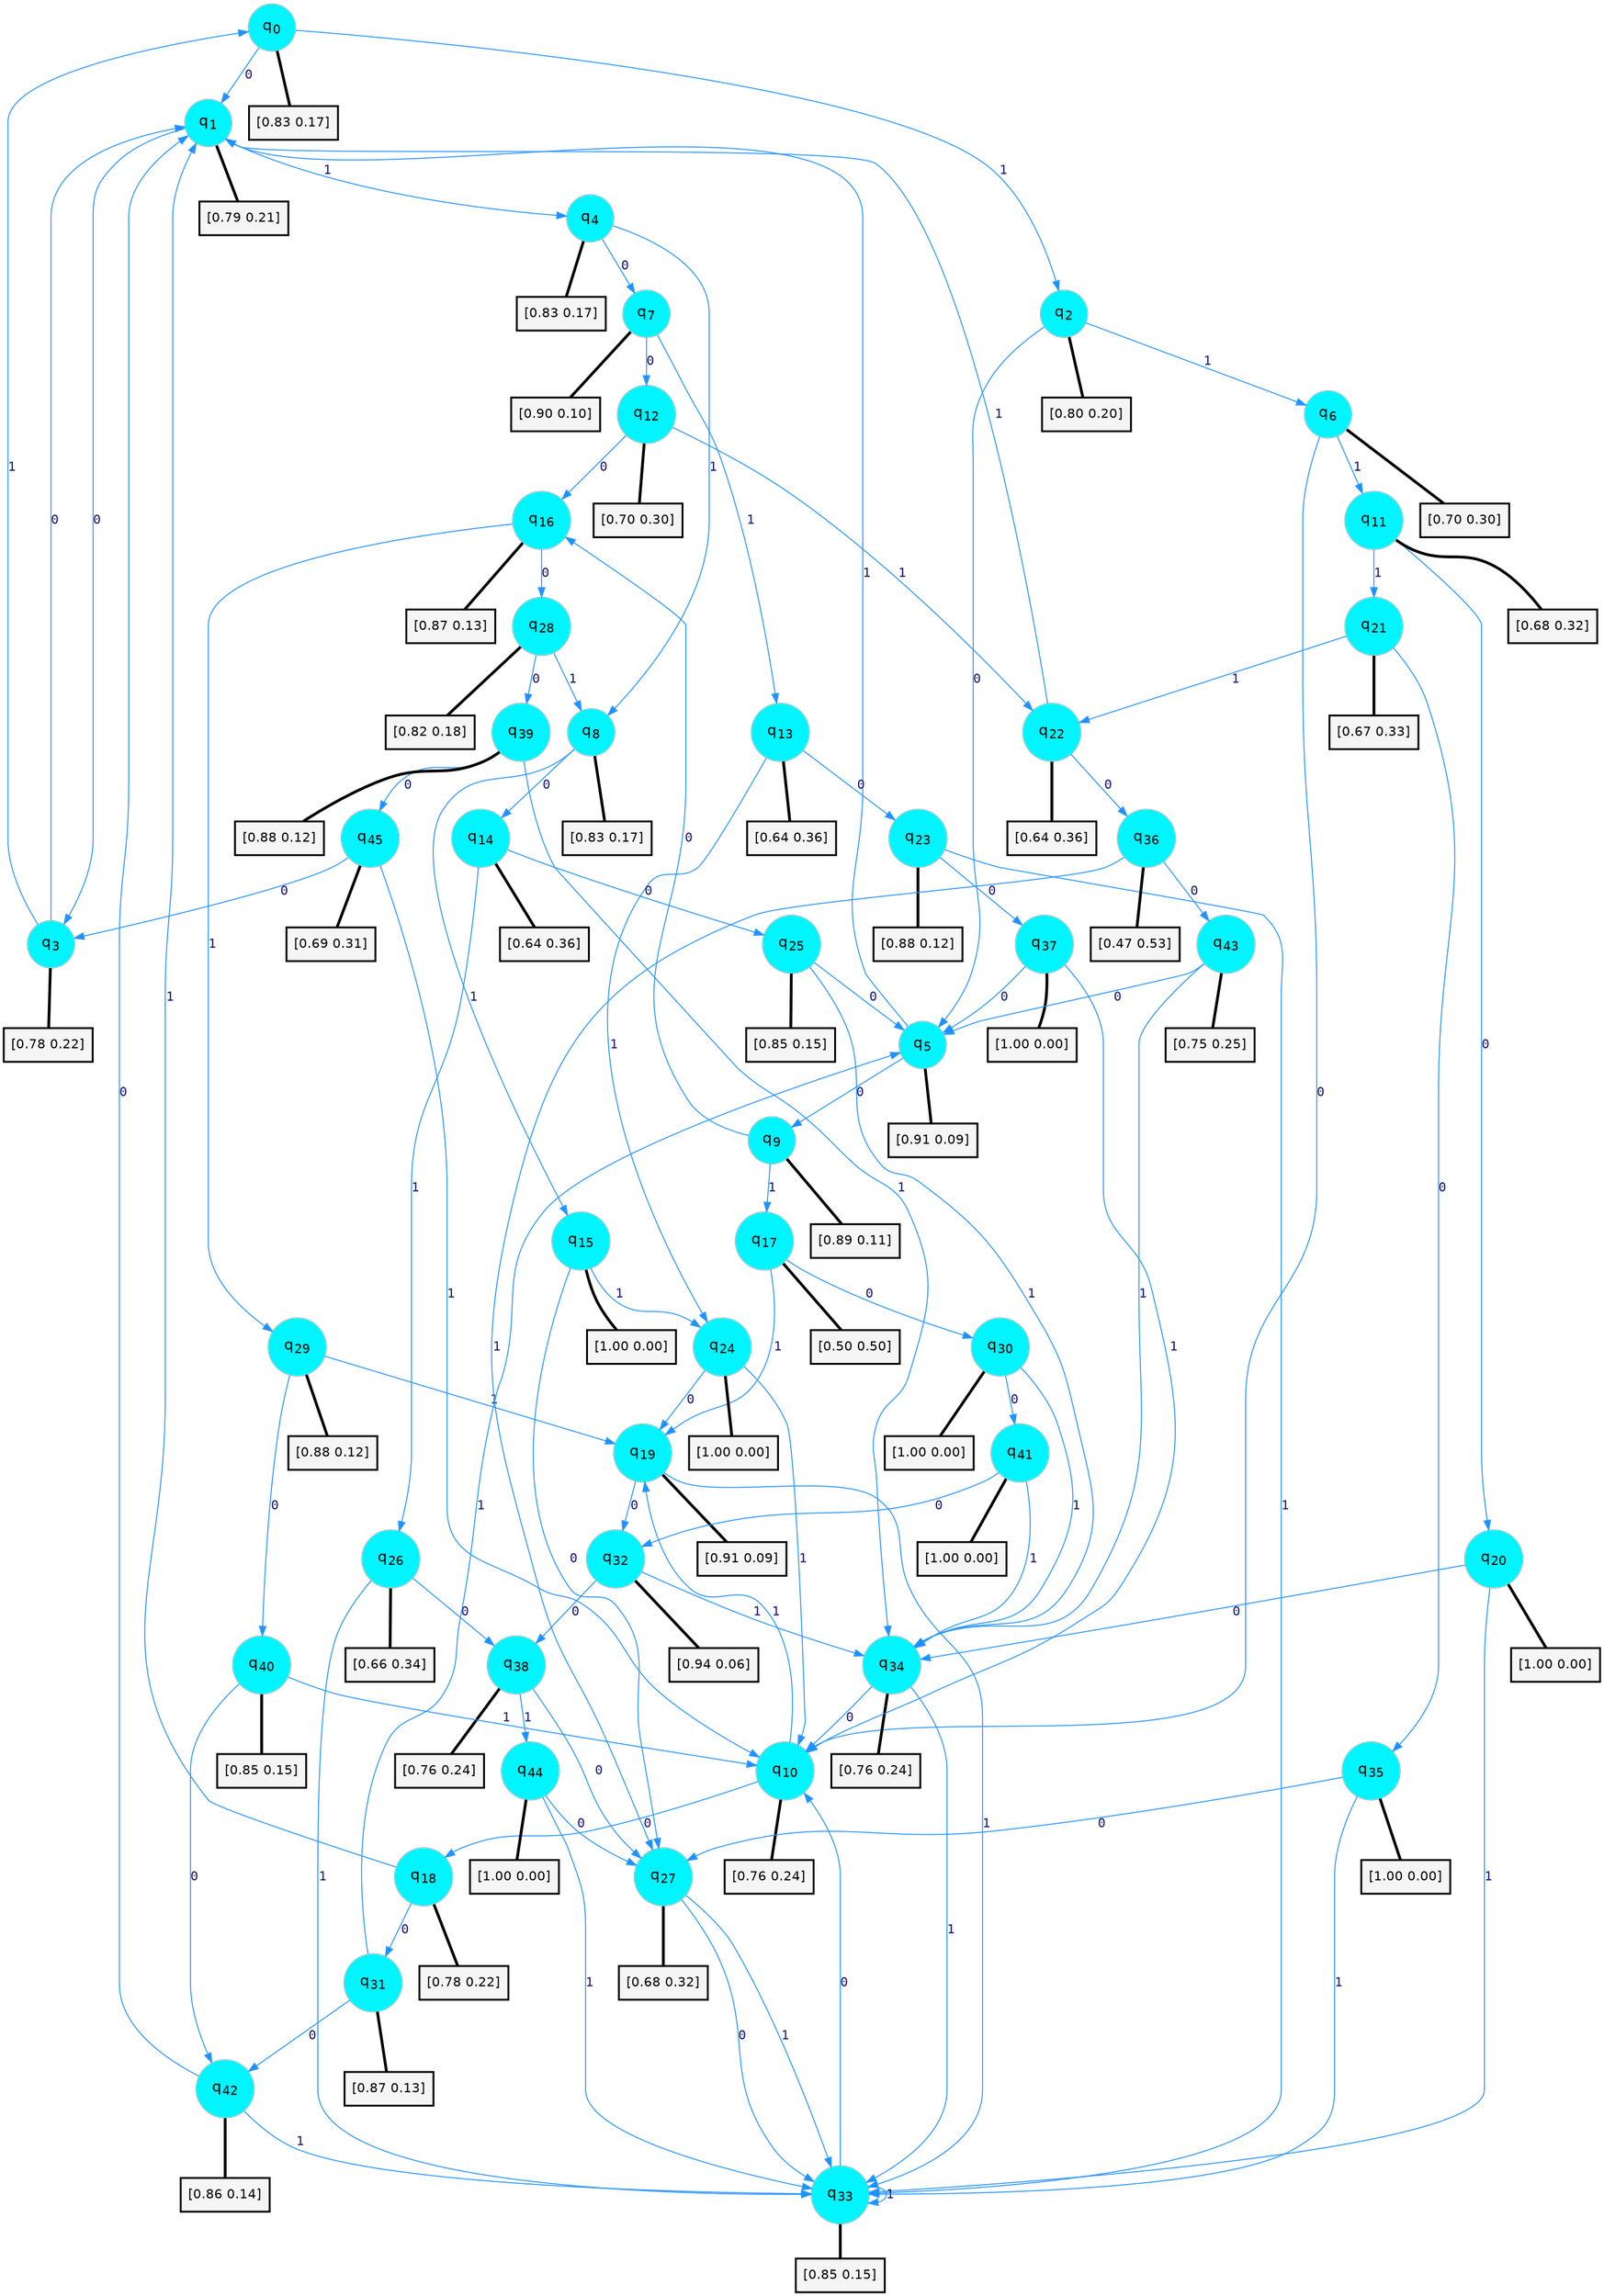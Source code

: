 digraph G {
graph [
bgcolor=transparent, dpi=300, rankdir=TD, size="40,25"];
node [
color=gray, fillcolor=turquoise1, fontcolor=black, fontname=Helvetica, fontsize=16, fontweight=bold, shape=circle, style=filled];
edge [
arrowsize=1, color=dodgerblue1, fontcolor=midnightblue, fontname=courier, fontweight=bold, penwidth=1, style=solid, weight=20];
0[label=<q<SUB>0</SUB>>];
1[label=<q<SUB>1</SUB>>];
2[label=<q<SUB>2</SUB>>];
3[label=<q<SUB>3</SUB>>];
4[label=<q<SUB>4</SUB>>];
5[label=<q<SUB>5</SUB>>];
6[label=<q<SUB>6</SUB>>];
7[label=<q<SUB>7</SUB>>];
8[label=<q<SUB>8</SUB>>];
9[label=<q<SUB>9</SUB>>];
10[label=<q<SUB>10</SUB>>];
11[label=<q<SUB>11</SUB>>];
12[label=<q<SUB>12</SUB>>];
13[label=<q<SUB>13</SUB>>];
14[label=<q<SUB>14</SUB>>];
15[label=<q<SUB>15</SUB>>];
16[label=<q<SUB>16</SUB>>];
17[label=<q<SUB>17</SUB>>];
18[label=<q<SUB>18</SUB>>];
19[label=<q<SUB>19</SUB>>];
20[label=<q<SUB>20</SUB>>];
21[label=<q<SUB>21</SUB>>];
22[label=<q<SUB>22</SUB>>];
23[label=<q<SUB>23</SUB>>];
24[label=<q<SUB>24</SUB>>];
25[label=<q<SUB>25</SUB>>];
26[label=<q<SUB>26</SUB>>];
27[label=<q<SUB>27</SUB>>];
28[label=<q<SUB>28</SUB>>];
29[label=<q<SUB>29</SUB>>];
30[label=<q<SUB>30</SUB>>];
31[label=<q<SUB>31</SUB>>];
32[label=<q<SUB>32</SUB>>];
33[label=<q<SUB>33</SUB>>];
34[label=<q<SUB>34</SUB>>];
35[label=<q<SUB>35</SUB>>];
36[label=<q<SUB>36</SUB>>];
37[label=<q<SUB>37</SUB>>];
38[label=<q<SUB>38</SUB>>];
39[label=<q<SUB>39</SUB>>];
40[label=<q<SUB>40</SUB>>];
41[label=<q<SUB>41</SUB>>];
42[label=<q<SUB>42</SUB>>];
43[label=<q<SUB>43</SUB>>];
44[label=<q<SUB>44</SUB>>];
45[label=<q<SUB>45</SUB>>];
46[label="[0.83 0.17]", shape=box,fontcolor=black, fontname=Helvetica, fontsize=14, penwidth=2, fillcolor=whitesmoke,color=black];
47[label="[0.79 0.21]", shape=box,fontcolor=black, fontname=Helvetica, fontsize=14, penwidth=2, fillcolor=whitesmoke,color=black];
48[label="[0.80 0.20]", shape=box,fontcolor=black, fontname=Helvetica, fontsize=14, penwidth=2, fillcolor=whitesmoke,color=black];
49[label="[0.78 0.22]", shape=box,fontcolor=black, fontname=Helvetica, fontsize=14, penwidth=2, fillcolor=whitesmoke,color=black];
50[label="[0.83 0.17]", shape=box,fontcolor=black, fontname=Helvetica, fontsize=14, penwidth=2, fillcolor=whitesmoke,color=black];
51[label="[0.91 0.09]", shape=box,fontcolor=black, fontname=Helvetica, fontsize=14, penwidth=2, fillcolor=whitesmoke,color=black];
52[label="[0.70 0.30]", shape=box,fontcolor=black, fontname=Helvetica, fontsize=14, penwidth=2, fillcolor=whitesmoke,color=black];
53[label="[0.90 0.10]", shape=box,fontcolor=black, fontname=Helvetica, fontsize=14, penwidth=2, fillcolor=whitesmoke,color=black];
54[label="[0.83 0.17]", shape=box,fontcolor=black, fontname=Helvetica, fontsize=14, penwidth=2, fillcolor=whitesmoke,color=black];
55[label="[0.89 0.11]", shape=box,fontcolor=black, fontname=Helvetica, fontsize=14, penwidth=2, fillcolor=whitesmoke,color=black];
56[label="[0.76 0.24]", shape=box,fontcolor=black, fontname=Helvetica, fontsize=14, penwidth=2, fillcolor=whitesmoke,color=black];
57[label="[0.68 0.32]", shape=box,fontcolor=black, fontname=Helvetica, fontsize=14, penwidth=2, fillcolor=whitesmoke,color=black];
58[label="[0.70 0.30]", shape=box,fontcolor=black, fontname=Helvetica, fontsize=14, penwidth=2, fillcolor=whitesmoke,color=black];
59[label="[0.64 0.36]", shape=box,fontcolor=black, fontname=Helvetica, fontsize=14, penwidth=2, fillcolor=whitesmoke,color=black];
60[label="[0.64 0.36]", shape=box,fontcolor=black, fontname=Helvetica, fontsize=14, penwidth=2, fillcolor=whitesmoke,color=black];
61[label="[1.00 0.00]", shape=box,fontcolor=black, fontname=Helvetica, fontsize=14, penwidth=2, fillcolor=whitesmoke,color=black];
62[label="[0.87 0.13]", shape=box,fontcolor=black, fontname=Helvetica, fontsize=14, penwidth=2, fillcolor=whitesmoke,color=black];
63[label="[0.50 0.50]", shape=box,fontcolor=black, fontname=Helvetica, fontsize=14, penwidth=2, fillcolor=whitesmoke,color=black];
64[label="[0.78 0.22]", shape=box,fontcolor=black, fontname=Helvetica, fontsize=14, penwidth=2, fillcolor=whitesmoke,color=black];
65[label="[0.91 0.09]", shape=box,fontcolor=black, fontname=Helvetica, fontsize=14, penwidth=2, fillcolor=whitesmoke,color=black];
66[label="[1.00 0.00]", shape=box,fontcolor=black, fontname=Helvetica, fontsize=14, penwidth=2, fillcolor=whitesmoke,color=black];
67[label="[0.67 0.33]", shape=box,fontcolor=black, fontname=Helvetica, fontsize=14, penwidth=2, fillcolor=whitesmoke,color=black];
68[label="[0.64 0.36]", shape=box,fontcolor=black, fontname=Helvetica, fontsize=14, penwidth=2, fillcolor=whitesmoke,color=black];
69[label="[0.88 0.12]", shape=box,fontcolor=black, fontname=Helvetica, fontsize=14, penwidth=2, fillcolor=whitesmoke,color=black];
70[label="[1.00 0.00]", shape=box,fontcolor=black, fontname=Helvetica, fontsize=14, penwidth=2, fillcolor=whitesmoke,color=black];
71[label="[0.85 0.15]", shape=box,fontcolor=black, fontname=Helvetica, fontsize=14, penwidth=2, fillcolor=whitesmoke,color=black];
72[label="[0.66 0.34]", shape=box,fontcolor=black, fontname=Helvetica, fontsize=14, penwidth=2, fillcolor=whitesmoke,color=black];
73[label="[0.68 0.32]", shape=box,fontcolor=black, fontname=Helvetica, fontsize=14, penwidth=2, fillcolor=whitesmoke,color=black];
74[label="[0.82 0.18]", shape=box,fontcolor=black, fontname=Helvetica, fontsize=14, penwidth=2, fillcolor=whitesmoke,color=black];
75[label="[0.88 0.12]", shape=box,fontcolor=black, fontname=Helvetica, fontsize=14, penwidth=2, fillcolor=whitesmoke,color=black];
76[label="[1.00 0.00]", shape=box,fontcolor=black, fontname=Helvetica, fontsize=14, penwidth=2, fillcolor=whitesmoke,color=black];
77[label="[0.87 0.13]", shape=box,fontcolor=black, fontname=Helvetica, fontsize=14, penwidth=2, fillcolor=whitesmoke,color=black];
78[label="[0.94 0.06]", shape=box,fontcolor=black, fontname=Helvetica, fontsize=14, penwidth=2, fillcolor=whitesmoke,color=black];
79[label="[0.85 0.15]", shape=box,fontcolor=black, fontname=Helvetica, fontsize=14, penwidth=2, fillcolor=whitesmoke,color=black];
80[label="[0.76 0.24]", shape=box,fontcolor=black, fontname=Helvetica, fontsize=14, penwidth=2, fillcolor=whitesmoke,color=black];
81[label="[1.00 0.00]", shape=box,fontcolor=black, fontname=Helvetica, fontsize=14, penwidth=2, fillcolor=whitesmoke,color=black];
82[label="[0.47 0.53]", shape=box,fontcolor=black, fontname=Helvetica, fontsize=14, penwidth=2, fillcolor=whitesmoke,color=black];
83[label="[1.00 0.00]", shape=box,fontcolor=black, fontname=Helvetica, fontsize=14, penwidth=2, fillcolor=whitesmoke,color=black];
84[label="[0.76 0.24]", shape=box,fontcolor=black, fontname=Helvetica, fontsize=14, penwidth=2, fillcolor=whitesmoke,color=black];
85[label="[0.88 0.12]", shape=box,fontcolor=black, fontname=Helvetica, fontsize=14, penwidth=2, fillcolor=whitesmoke,color=black];
86[label="[0.85 0.15]", shape=box,fontcolor=black, fontname=Helvetica, fontsize=14, penwidth=2, fillcolor=whitesmoke,color=black];
87[label="[1.00 0.00]", shape=box,fontcolor=black, fontname=Helvetica, fontsize=14, penwidth=2, fillcolor=whitesmoke,color=black];
88[label="[0.86 0.14]", shape=box,fontcolor=black, fontname=Helvetica, fontsize=14, penwidth=2, fillcolor=whitesmoke,color=black];
89[label="[0.75 0.25]", shape=box,fontcolor=black, fontname=Helvetica, fontsize=14, penwidth=2, fillcolor=whitesmoke,color=black];
90[label="[1.00 0.00]", shape=box,fontcolor=black, fontname=Helvetica, fontsize=14, penwidth=2, fillcolor=whitesmoke,color=black];
91[label="[0.69 0.31]", shape=box,fontcolor=black, fontname=Helvetica, fontsize=14, penwidth=2, fillcolor=whitesmoke,color=black];
0->1 [label=0];
0->2 [label=1];
0->46 [arrowhead=none, penwidth=3,color=black];
1->3 [label=0];
1->4 [label=1];
1->47 [arrowhead=none, penwidth=3,color=black];
2->5 [label=0];
2->6 [label=1];
2->48 [arrowhead=none, penwidth=3,color=black];
3->1 [label=0];
3->0 [label=1];
3->49 [arrowhead=none, penwidth=3,color=black];
4->7 [label=0];
4->8 [label=1];
4->50 [arrowhead=none, penwidth=3,color=black];
5->9 [label=0];
5->1 [label=1];
5->51 [arrowhead=none, penwidth=3,color=black];
6->10 [label=0];
6->11 [label=1];
6->52 [arrowhead=none, penwidth=3,color=black];
7->12 [label=0];
7->13 [label=1];
7->53 [arrowhead=none, penwidth=3,color=black];
8->14 [label=0];
8->15 [label=1];
8->54 [arrowhead=none, penwidth=3,color=black];
9->16 [label=0];
9->17 [label=1];
9->55 [arrowhead=none, penwidth=3,color=black];
10->18 [label=0];
10->19 [label=1];
10->56 [arrowhead=none, penwidth=3,color=black];
11->20 [label=0];
11->21 [label=1];
11->57 [arrowhead=none, penwidth=3,color=black];
12->16 [label=0];
12->22 [label=1];
12->58 [arrowhead=none, penwidth=3,color=black];
13->23 [label=0];
13->24 [label=1];
13->59 [arrowhead=none, penwidth=3,color=black];
14->25 [label=0];
14->26 [label=1];
14->60 [arrowhead=none, penwidth=3,color=black];
15->27 [label=0];
15->24 [label=1];
15->61 [arrowhead=none, penwidth=3,color=black];
16->28 [label=0];
16->29 [label=1];
16->62 [arrowhead=none, penwidth=3,color=black];
17->30 [label=0];
17->19 [label=1];
17->63 [arrowhead=none, penwidth=3,color=black];
18->31 [label=0];
18->1 [label=1];
18->64 [arrowhead=none, penwidth=3,color=black];
19->32 [label=0];
19->33 [label=1];
19->65 [arrowhead=none, penwidth=3,color=black];
20->34 [label=0];
20->33 [label=1];
20->66 [arrowhead=none, penwidth=3,color=black];
21->35 [label=0];
21->22 [label=1];
21->67 [arrowhead=none, penwidth=3,color=black];
22->36 [label=0];
22->1 [label=1];
22->68 [arrowhead=none, penwidth=3,color=black];
23->37 [label=0];
23->33 [label=1];
23->69 [arrowhead=none, penwidth=3,color=black];
24->19 [label=0];
24->10 [label=1];
24->70 [arrowhead=none, penwidth=3,color=black];
25->5 [label=0];
25->34 [label=1];
25->71 [arrowhead=none, penwidth=3,color=black];
26->38 [label=0];
26->33 [label=1];
26->72 [arrowhead=none, penwidth=3,color=black];
27->33 [label=0];
27->33 [label=1];
27->73 [arrowhead=none, penwidth=3,color=black];
28->39 [label=0];
28->8 [label=1];
28->74 [arrowhead=none, penwidth=3,color=black];
29->40 [label=0];
29->19 [label=1];
29->75 [arrowhead=none, penwidth=3,color=black];
30->41 [label=0];
30->34 [label=1];
30->76 [arrowhead=none, penwidth=3,color=black];
31->42 [label=0];
31->5 [label=1];
31->77 [arrowhead=none, penwidth=3,color=black];
32->38 [label=0];
32->34 [label=1];
32->78 [arrowhead=none, penwidth=3,color=black];
33->10 [label=0];
33->33 [label=1];
33->79 [arrowhead=none, penwidth=3,color=black];
34->10 [label=0];
34->33 [label=1];
34->80 [arrowhead=none, penwidth=3,color=black];
35->27 [label=0];
35->33 [label=1];
35->81 [arrowhead=none, penwidth=3,color=black];
36->43 [label=0];
36->27 [label=1];
36->82 [arrowhead=none, penwidth=3,color=black];
37->5 [label=0];
37->10 [label=1];
37->83 [arrowhead=none, penwidth=3,color=black];
38->27 [label=0];
38->44 [label=1];
38->84 [arrowhead=none, penwidth=3,color=black];
39->45 [label=0];
39->34 [label=1];
39->85 [arrowhead=none, penwidth=3,color=black];
40->42 [label=0];
40->10 [label=1];
40->86 [arrowhead=none, penwidth=3,color=black];
41->32 [label=0];
41->34 [label=1];
41->87 [arrowhead=none, penwidth=3,color=black];
42->1 [label=0];
42->33 [label=1];
42->88 [arrowhead=none, penwidth=3,color=black];
43->5 [label=0];
43->34 [label=1];
43->89 [arrowhead=none, penwidth=3,color=black];
44->27 [label=0];
44->33 [label=1];
44->90 [arrowhead=none, penwidth=3,color=black];
45->3 [label=0];
45->10 [label=1];
45->91 [arrowhead=none, penwidth=3,color=black];
}
